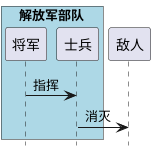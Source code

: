 @startuml
hide footbox
box "解放军部队" #LightBlue
participant 将军
participant 士兵
end box

participant 敌人

将军 -> 士兵 : 指挥
士兵 -> 敌人 : 消灭
@enduml